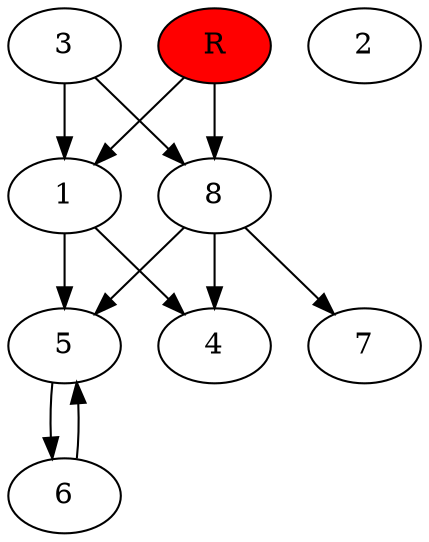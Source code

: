 digraph prb38553 {
	1
	2
	3
	4
	5
	6
	7
	8
	R [fillcolor="#ff0000" style=filled]
	1 -> 4
	1 -> 5
	3 -> 1
	3 -> 8
	5 -> 6
	6 -> 5
	8 -> 4
	8 -> 5
	8 -> 7
	R -> 1
	R -> 8
}
